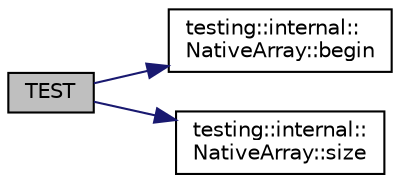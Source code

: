 digraph "TEST"
{
 // INTERACTIVE_SVG=YES
 // LATEX_PDF_SIZE
  bgcolor="transparent";
  edge [fontname="Helvetica",fontsize="10",labelfontname="Helvetica",labelfontsize="10"];
  node [fontname="Helvetica",fontsize="10",shape=record];
  rankdir="LR";
  Node1 [label="TEST",height=0.2,width=0.4,color="black", fillcolor="grey75", style="filled", fontcolor="black",tooltip=" "];
  Node1 -> Node2 [color="midnightblue",fontsize="10",style="solid",fontname="Helvetica"];
  Node2 [label="testing::internal::\lNativeArray::begin",height=0.2,width=0.4,color="black",URL="$d3/d87/classtesting_1_1internal_1_1_native_array.html#a29305669b60ca1680752e2fc3592ba99",tooltip=" "];
  Node1 -> Node3 [color="midnightblue",fontsize="10",style="solid",fontname="Helvetica"];
  Node3 [label="testing::internal::\lNativeArray::size",height=0.2,width=0.4,color="black",URL="$d3/d87/classtesting_1_1internal_1_1_native_array.html#a259cb5a711406a8c3e5d937eb9350cca",tooltip=" "];
}
